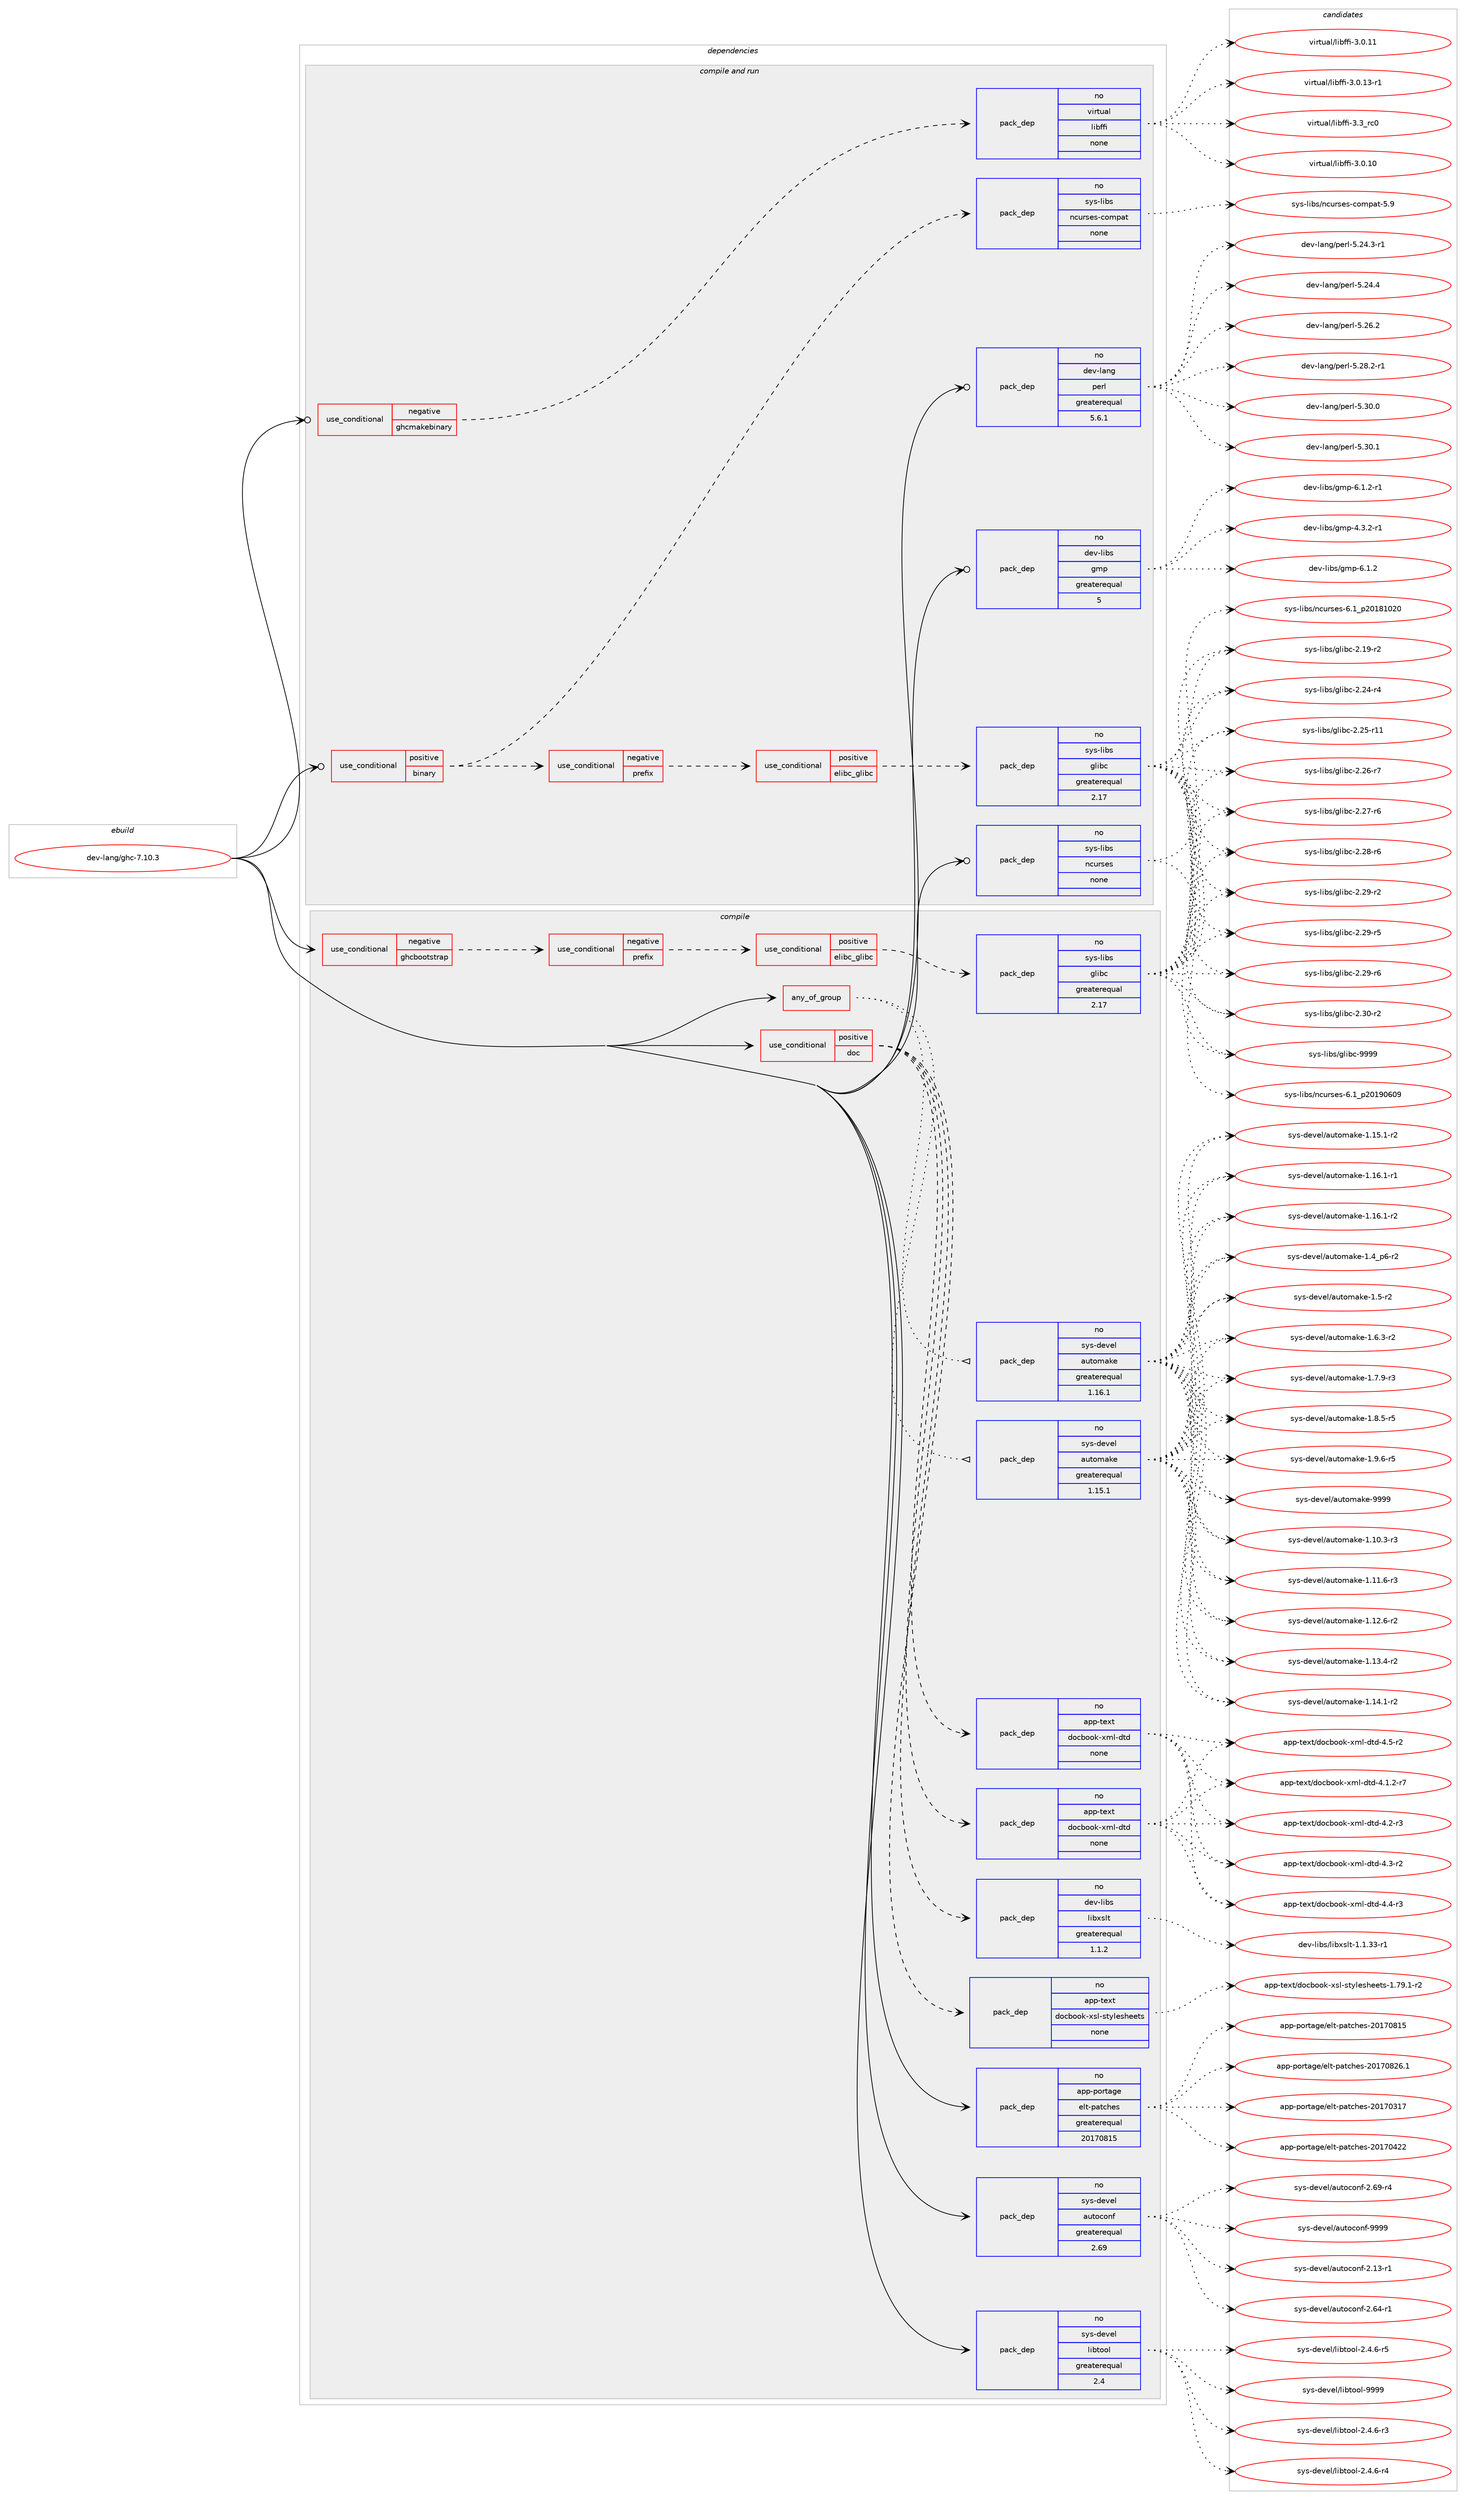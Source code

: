 digraph prolog {

# *************
# Graph options
# *************

newrank=true;
concentrate=true;
compound=true;
graph [rankdir=LR,fontname=Helvetica,fontsize=10,ranksep=1.5];#, ranksep=2.5, nodesep=0.2];
edge  [arrowhead=vee];
node  [fontname=Helvetica,fontsize=10];

# **********
# The ebuild
# **********

subgraph cluster_leftcol {
color=gray;
rank=same;
label=<<i>ebuild</i>>;
id [label="dev-lang/ghc-7.10.3", color=red, width=4, href="../dev-lang/ghc-7.10.3.svg"];
}

# ****************
# The dependencies
# ****************

subgraph cluster_midcol {
color=gray;
label=<<i>dependencies</i>>;
subgraph cluster_compile {
fillcolor="#eeeeee";
style=filled;
label=<<i>compile</i>>;
subgraph any10846 {
dependency557849 [label=<<TABLE BORDER="0" CELLBORDER="1" CELLSPACING="0" CELLPADDING="4"><TR><TD CELLPADDING="10">any_of_group</TD></TR></TABLE>>, shape=none, color=red];subgraph pack416949 {
dependency557850 [label=<<TABLE BORDER="0" CELLBORDER="1" CELLSPACING="0" CELLPADDING="4" WIDTH="220"><TR><TD ROWSPAN="6" CELLPADDING="30">pack_dep</TD></TR><TR><TD WIDTH="110">no</TD></TR><TR><TD>sys-devel</TD></TR><TR><TD>automake</TD></TR><TR><TD>greaterequal</TD></TR><TR><TD>1.16.1</TD></TR></TABLE>>, shape=none, color=blue];
}
dependency557849:e -> dependency557850:w [weight=20,style="dotted",arrowhead="oinv"];
subgraph pack416950 {
dependency557851 [label=<<TABLE BORDER="0" CELLBORDER="1" CELLSPACING="0" CELLPADDING="4" WIDTH="220"><TR><TD ROWSPAN="6" CELLPADDING="30">pack_dep</TD></TR><TR><TD WIDTH="110">no</TD></TR><TR><TD>sys-devel</TD></TR><TR><TD>automake</TD></TR><TR><TD>greaterequal</TD></TR><TR><TD>1.15.1</TD></TR></TABLE>>, shape=none, color=blue];
}
dependency557849:e -> dependency557851:w [weight=20,style="dotted",arrowhead="oinv"];
}
id:e -> dependency557849:w [weight=20,style="solid",arrowhead="vee"];
subgraph cond129697 {
dependency557852 [label=<<TABLE BORDER="0" CELLBORDER="1" CELLSPACING="0" CELLPADDING="4"><TR><TD ROWSPAN="3" CELLPADDING="10">use_conditional</TD></TR><TR><TD>negative</TD></TR><TR><TD>ghcbootstrap</TD></TR></TABLE>>, shape=none, color=red];
subgraph cond129698 {
dependency557853 [label=<<TABLE BORDER="0" CELLBORDER="1" CELLSPACING="0" CELLPADDING="4"><TR><TD ROWSPAN="3" CELLPADDING="10">use_conditional</TD></TR><TR><TD>negative</TD></TR><TR><TD>prefix</TD></TR></TABLE>>, shape=none, color=red];
subgraph cond129699 {
dependency557854 [label=<<TABLE BORDER="0" CELLBORDER="1" CELLSPACING="0" CELLPADDING="4"><TR><TD ROWSPAN="3" CELLPADDING="10">use_conditional</TD></TR><TR><TD>positive</TD></TR><TR><TD>elibc_glibc</TD></TR></TABLE>>, shape=none, color=red];
subgraph pack416951 {
dependency557855 [label=<<TABLE BORDER="0" CELLBORDER="1" CELLSPACING="0" CELLPADDING="4" WIDTH="220"><TR><TD ROWSPAN="6" CELLPADDING="30">pack_dep</TD></TR><TR><TD WIDTH="110">no</TD></TR><TR><TD>sys-libs</TD></TR><TR><TD>glibc</TD></TR><TR><TD>greaterequal</TD></TR><TR><TD>2.17</TD></TR></TABLE>>, shape=none, color=blue];
}
dependency557854:e -> dependency557855:w [weight=20,style="dashed",arrowhead="vee"];
}
dependency557853:e -> dependency557854:w [weight=20,style="dashed",arrowhead="vee"];
}
dependency557852:e -> dependency557853:w [weight=20,style="dashed",arrowhead="vee"];
}
id:e -> dependency557852:w [weight=20,style="solid",arrowhead="vee"];
subgraph cond129700 {
dependency557856 [label=<<TABLE BORDER="0" CELLBORDER="1" CELLSPACING="0" CELLPADDING="4"><TR><TD ROWSPAN="3" CELLPADDING="10">use_conditional</TD></TR><TR><TD>positive</TD></TR><TR><TD>doc</TD></TR></TABLE>>, shape=none, color=red];
subgraph pack416952 {
dependency557857 [label=<<TABLE BORDER="0" CELLBORDER="1" CELLSPACING="0" CELLPADDING="4" WIDTH="220"><TR><TD ROWSPAN="6" CELLPADDING="30">pack_dep</TD></TR><TR><TD WIDTH="110">no</TD></TR><TR><TD>app-text</TD></TR><TR><TD>docbook-xml-dtd</TD></TR><TR><TD>none</TD></TR><TR><TD></TD></TR></TABLE>>, shape=none, color=blue];
}
dependency557856:e -> dependency557857:w [weight=20,style="dashed",arrowhead="vee"];
subgraph pack416953 {
dependency557858 [label=<<TABLE BORDER="0" CELLBORDER="1" CELLSPACING="0" CELLPADDING="4" WIDTH="220"><TR><TD ROWSPAN="6" CELLPADDING="30">pack_dep</TD></TR><TR><TD WIDTH="110">no</TD></TR><TR><TD>app-text</TD></TR><TR><TD>docbook-xml-dtd</TD></TR><TR><TD>none</TD></TR><TR><TD></TD></TR></TABLE>>, shape=none, color=blue];
}
dependency557856:e -> dependency557858:w [weight=20,style="dashed",arrowhead="vee"];
subgraph pack416954 {
dependency557859 [label=<<TABLE BORDER="0" CELLBORDER="1" CELLSPACING="0" CELLPADDING="4" WIDTH="220"><TR><TD ROWSPAN="6" CELLPADDING="30">pack_dep</TD></TR><TR><TD WIDTH="110">no</TD></TR><TR><TD>app-text</TD></TR><TR><TD>docbook-xsl-stylesheets</TD></TR><TR><TD>none</TD></TR><TR><TD></TD></TR></TABLE>>, shape=none, color=blue];
}
dependency557856:e -> dependency557859:w [weight=20,style="dashed",arrowhead="vee"];
subgraph pack416955 {
dependency557860 [label=<<TABLE BORDER="0" CELLBORDER="1" CELLSPACING="0" CELLPADDING="4" WIDTH="220"><TR><TD ROWSPAN="6" CELLPADDING="30">pack_dep</TD></TR><TR><TD WIDTH="110">no</TD></TR><TR><TD>dev-libs</TD></TR><TR><TD>libxslt</TD></TR><TR><TD>greaterequal</TD></TR><TR><TD>1.1.2</TD></TR></TABLE>>, shape=none, color=blue];
}
dependency557856:e -> dependency557860:w [weight=20,style="dashed",arrowhead="vee"];
}
id:e -> dependency557856:w [weight=20,style="solid",arrowhead="vee"];
subgraph pack416956 {
dependency557861 [label=<<TABLE BORDER="0" CELLBORDER="1" CELLSPACING="0" CELLPADDING="4" WIDTH="220"><TR><TD ROWSPAN="6" CELLPADDING="30">pack_dep</TD></TR><TR><TD WIDTH="110">no</TD></TR><TR><TD>app-portage</TD></TR><TR><TD>elt-patches</TD></TR><TR><TD>greaterequal</TD></TR><TR><TD>20170815</TD></TR></TABLE>>, shape=none, color=blue];
}
id:e -> dependency557861:w [weight=20,style="solid",arrowhead="vee"];
subgraph pack416957 {
dependency557862 [label=<<TABLE BORDER="0" CELLBORDER="1" CELLSPACING="0" CELLPADDING="4" WIDTH="220"><TR><TD ROWSPAN="6" CELLPADDING="30">pack_dep</TD></TR><TR><TD WIDTH="110">no</TD></TR><TR><TD>sys-devel</TD></TR><TR><TD>autoconf</TD></TR><TR><TD>greaterequal</TD></TR><TR><TD>2.69</TD></TR></TABLE>>, shape=none, color=blue];
}
id:e -> dependency557862:w [weight=20,style="solid",arrowhead="vee"];
subgraph pack416958 {
dependency557863 [label=<<TABLE BORDER="0" CELLBORDER="1" CELLSPACING="0" CELLPADDING="4" WIDTH="220"><TR><TD ROWSPAN="6" CELLPADDING="30">pack_dep</TD></TR><TR><TD WIDTH="110">no</TD></TR><TR><TD>sys-devel</TD></TR><TR><TD>libtool</TD></TR><TR><TD>greaterequal</TD></TR><TR><TD>2.4</TD></TR></TABLE>>, shape=none, color=blue];
}
id:e -> dependency557863:w [weight=20,style="solid",arrowhead="vee"];
}
subgraph cluster_compileandrun {
fillcolor="#eeeeee";
style=filled;
label=<<i>compile and run</i>>;
subgraph cond129701 {
dependency557864 [label=<<TABLE BORDER="0" CELLBORDER="1" CELLSPACING="0" CELLPADDING="4"><TR><TD ROWSPAN="3" CELLPADDING="10">use_conditional</TD></TR><TR><TD>negative</TD></TR><TR><TD>ghcmakebinary</TD></TR></TABLE>>, shape=none, color=red];
subgraph pack416959 {
dependency557865 [label=<<TABLE BORDER="0" CELLBORDER="1" CELLSPACING="0" CELLPADDING="4" WIDTH="220"><TR><TD ROWSPAN="6" CELLPADDING="30">pack_dep</TD></TR><TR><TD WIDTH="110">no</TD></TR><TR><TD>virtual</TD></TR><TR><TD>libffi</TD></TR><TR><TD>none</TD></TR><TR><TD></TD></TR></TABLE>>, shape=none, color=blue];
}
dependency557864:e -> dependency557865:w [weight=20,style="dashed",arrowhead="vee"];
}
id:e -> dependency557864:w [weight=20,style="solid",arrowhead="odotvee"];
subgraph cond129702 {
dependency557866 [label=<<TABLE BORDER="0" CELLBORDER="1" CELLSPACING="0" CELLPADDING="4"><TR><TD ROWSPAN="3" CELLPADDING="10">use_conditional</TD></TR><TR><TD>positive</TD></TR><TR><TD>binary</TD></TR></TABLE>>, shape=none, color=red];
subgraph cond129703 {
dependency557867 [label=<<TABLE BORDER="0" CELLBORDER="1" CELLSPACING="0" CELLPADDING="4"><TR><TD ROWSPAN="3" CELLPADDING="10">use_conditional</TD></TR><TR><TD>negative</TD></TR><TR><TD>prefix</TD></TR></TABLE>>, shape=none, color=red];
subgraph cond129704 {
dependency557868 [label=<<TABLE BORDER="0" CELLBORDER="1" CELLSPACING="0" CELLPADDING="4"><TR><TD ROWSPAN="3" CELLPADDING="10">use_conditional</TD></TR><TR><TD>positive</TD></TR><TR><TD>elibc_glibc</TD></TR></TABLE>>, shape=none, color=red];
subgraph pack416960 {
dependency557869 [label=<<TABLE BORDER="0" CELLBORDER="1" CELLSPACING="0" CELLPADDING="4" WIDTH="220"><TR><TD ROWSPAN="6" CELLPADDING="30">pack_dep</TD></TR><TR><TD WIDTH="110">no</TD></TR><TR><TD>sys-libs</TD></TR><TR><TD>glibc</TD></TR><TR><TD>greaterequal</TD></TR><TR><TD>2.17</TD></TR></TABLE>>, shape=none, color=blue];
}
dependency557868:e -> dependency557869:w [weight=20,style="dashed",arrowhead="vee"];
}
dependency557867:e -> dependency557868:w [weight=20,style="dashed",arrowhead="vee"];
}
dependency557866:e -> dependency557867:w [weight=20,style="dashed",arrowhead="vee"];
subgraph pack416961 {
dependency557870 [label=<<TABLE BORDER="0" CELLBORDER="1" CELLSPACING="0" CELLPADDING="4" WIDTH="220"><TR><TD ROWSPAN="6" CELLPADDING="30">pack_dep</TD></TR><TR><TD WIDTH="110">no</TD></TR><TR><TD>sys-libs</TD></TR><TR><TD>ncurses-compat</TD></TR><TR><TD>none</TD></TR><TR><TD></TD></TR></TABLE>>, shape=none, color=blue];
}
dependency557866:e -> dependency557870:w [weight=20,style="dashed",arrowhead="vee"];
}
id:e -> dependency557866:w [weight=20,style="solid",arrowhead="odotvee"];
subgraph pack416962 {
dependency557871 [label=<<TABLE BORDER="0" CELLBORDER="1" CELLSPACING="0" CELLPADDING="4" WIDTH="220"><TR><TD ROWSPAN="6" CELLPADDING="30">pack_dep</TD></TR><TR><TD WIDTH="110">no</TD></TR><TR><TD>dev-lang</TD></TR><TR><TD>perl</TD></TR><TR><TD>greaterequal</TD></TR><TR><TD>5.6.1</TD></TR></TABLE>>, shape=none, color=blue];
}
id:e -> dependency557871:w [weight=20,style="solid",arrowhead="odotvee"];
subgraph pack416963 {
dependency557872 [label=<<TABLE BORDER="0" CELLBORDER="1" CELLSPACING="0" CELLPADDING="4" WIDTH="220"><TR><TD ROWSPAN="6" CELLPADDING="30">pack_dep</TD></TR><TR><TD WIDTH="110">no</TD></TR><TR><TD>dev-libs</TD></TR><TR><TD>gmp</TD></TR><TR><TD>greaterequal</TD></TR><TR><TD>5</TD></TR></TABLE>>, shape=none, color=blue];
}
id:e -> dependency557872:w [weight=20,style="solid",arrowhead="odotvee"];
subgraph pack416964 {
dependency557873 [label=<<TABLE BORDER="0" CELLBORDER="1" CELLSPACING="0" CELLPADDING="4" WIDTH="220"><TR><TD ROWSPAN="6" CELLPADDING="30">pack_dep</TD></TR><TR><TD WIDTH="110">no</TD></TR><TR><TD>sys-libs</TD></TR><TR><TD>ncurses</TD></TR><TR><TD>none</TD></TR><TR><TD></TD></TR></TABLE>>, shape=none, color=blue];
}
id:e -> dependency557873:w [weight=20,style="solid",arrowhead="odotvee"];
}
subgraph cluster_run {
fillcolor="#eeeeee";
style=filled;
label=<<i>run</i>>;
}
}

# **************
# The candidates
# **************

subgraph cluster_choices {
rank=same;
color=gray;
label=<<i>candidates</i>>;

subgraph choice416949 {
color=black;
nodesep=1;
choice11512111545100101118101108479711711611110997107101454946494846514511451 [label="sys-devel/automake-1.10.3-r3", color=red, width=4,href="../sys-devel/automake-1.10.3-r3.svg"];
choice11512111545100101118101108479711711611110997107101454946494946544511451 [label="sys-devel/automake-1.11.6-r3", color=red, width=4,href="../sys-devel/automake-1.11.6-r3.svg"];
choice11512111545100101118101108479711711611110997107101454946495046544511450 [label="sys-devel/automake-1.12.6-r2", color=red, width=4,href="../sys-devel/automake-1.12.6-r2.svg"];
choice11512111545100101118101108479711711611110997107101454946495146524511450 [label="sys-devel/automake-1.13.4-r2", color=red, width=4,href="../sys-devel/automake-1.13.4-r2.svg"];
choice11512111545100101118101108479711711611110997107101454946495246494511450 [label="sys-devel/automake-1.14.1-r2", color=red, width=4,href="../sys-devel/automake-1.14.1-r2.svg"];
choice11512111545100101118101108479711711611110997107101454946495346494511450 [label="sys-devel/automake-1.15.1-r2", color=red, width=4,href="../sys-devel/automake-1.15.1-r2.svg"];
choice11512111545100101118101108479711711611110997107101454946495446494511449 [label="sys-devel/automake-1.16.1-r1", color=red, width=4,href="../sys-devel/automake-1.16.1-r1.svg"];
choice11512111545100101118101108479711711611110997107101454946495446494511450 [label="sys-devel/automake-1.16.1-r2", color=red, width=4,href="../sys-devel/automake-1.16.1-r2.svg"];
choice115121115451001011181011084797117116111109971071014549465295112544511450 [label="sys-devel/automake-1.4_p6-r2", color=red, width=4,href="../sys-devel/automake-1.4_p6-r2.svg"];
choice11512111545100101118101108479711711611110997107101454946534511450 [label="sys-devel/automake-1.5-r2", color=red, width=4,href="../sys-devel/automake-1.5-r2.svg"];
choice115121115451001011181011084797117116111109971071014549465446514511450 [label="sys-devel/automake-1.6.3-r2", color=red, width=4,href="../sys-devel/automake-1.6.3-r2.svg"];
choice115121115451001011181011084797117116111109971071014549465546574511451 [label="sys-devel/automake-1.7.9-r3", color=red, width=4,href="../sys-devel/automake-1.7.9-r3.svg"];
choice115121115451001011181011084797117116111109971071014549465646534511453 [label="sys-devel/automake-1.8.5-r5", color=red, width=4,href="../sys-devel/automake-1.8.5-r5.svg"];
choice115121115451001011181011084797117116111109971071014549465746544511453 [label="sys-devel/automake-1.9.6-r5", color=red, width=4,href="../sys-devel/automake-1.9.6-r5.svg"];
choice115121115451001011181011084797117116111109971071014557575757 [label="sys-devel/automake-9999", color=red, width=4,href="../sys-devel/automake-9999.svg"];
dependency557850:e -> choice11512111545100101118101108479711711611110997107101454946494846514511451:w [style=dotted,weight="100"];
dependency557850:e -> choice11512111545100101118101108479711711611110997107101454946494946544511451:w [style=dotted,weight="100"];
dependency557850:e -> choice11512111545100101118101108479711711611110997107101454946495046544511450:w [style=dotted,weight="100"];
dependency557850:e -> choice11512111545100101118101108479711711611110997107101454946495146524511450:w [style=dotted,weight="100"];
dependency557850:e -> choice11512111545100101118101108479711711611110997107101454946495246494511450:w [style=dotted,weight="100"];
dependency557850:e -> choice11512111545100101118101108479711711611110997107101454946495346494511450:w [style=dotted,weight="100"];
dependency557850:e -> choice11512111545100101118101108479711711611110997107101454946495446494511449:w [style=dotted,weight="100"];
dependency557850:e -> choice11512111545100101118101108479711711611110997107101454946495446494511450:w [style=dotted,weight="100"];
dependency557850:e -> choice115121115451001011181011084797117116111109971071014549465295112544511450:w [style=dotted,weight="100"];
dependency557850:e -> choice11512111545100101118101108479711711611110997107101454946534511450:w [style=dotted,weight="100"];
dependency557850:e -> choice115121115451001011181011084797117116111109971071014549465446514511450:w [style=dotted,weight="100"];
dependency557850:e -> choice115121115451001011181011084797117116111109971071014549465546574511451:w [style=dotted,weight="100"];
dependency557850:e -> choice115121115451001011181011084797117116111109971071014549465646534511453:w [style=dotted,weight="100"];
dependency557850:e -> choice115121115451001011181011084797117116111109971071014549465746544511453:w [style=dotted,weight="100"];
dependency557850:e -> choice115121115451001011181011084797117116111109971071014557575757:w [style=dotted,weight="100"];
}
subgraph choice416950 {
color=black;
nodesep=1;
choice11512111545100101118101108479711711611110997107101454946494846514511451 [label="sys-devel/automake-1.10.3-r3", color=red, width=4,href="../sys-devel/automake-1.10.3-r3.svg"];
choice11512111545100101118101108479711711611110997107101454946494946544511451 [label="sys-devel/automake-1.11.6-r3", color=red, width=4,href="../sys-devel/automake-1.11.6-r3.svg"];
choice11512111545100101118101108479711711611110997107101454946495046544511450 [label="sys-devel/automake-1.12.6-r2", color=red, width=4,href="../sys-devel/automake-1.12.6-r2.svg"];
choice11512111545100101118101108479711711611110997107101454946495146524511450 [label="sys-devel/automake-1.13.4-r2", color=red, width=4,href="../sys-devel/automake-1.13.4-r2.svg"];
choice11512111545100101118101108479711711611110997107101454946495246494511450 [label="sys-devel/automake-1.14.1-r2", color=red, width=4,href="../sys-devel/automake-1.14.1-r2.svg"];
choice11512111545100101118101108479711711611110997107101454946495346494511450 [label="sys-devel/automake-1.15.1-r2", color=red, width=4,href="../sys-devel/automake-1.15.1-r2.svg"];
choice11512111545100101118101108479711711611110997107101454946495446494511449 [label="sys-devel/automake-1.16.1-r1", color=red, width=4,href="../sys-devel/automake-1.16.1-r1.svg"];
choice11512111545100101118101108479711711611110997107101454946495446494511450 [label="sys-devel/automake-1.16.1-r2", color=red, width=4,href="../sys-devel/automake-1.16.1-r2.svg"];
choice115121115451001011181011084797117116111109971071014549465295112544511450 [label="sys-devel/automake-1.4_p6-r2", color=red, width=4,href="../sys-devel/automake-1.4_p6-r2.svg"];
choice11512111545100101118101108479711711611110997107101454946534511450 [label="sys-devel/automake-1.5-r2", color=red, width=4,href="../sys-devel/automake-1.5-r2.svg"];
choice115121115451001011181011084797117116111109971071014549465446514511450 [label="sys-devel/automake-1.6.3-r2", color=red, width=4,href="../sys-devel/automake-1.6.3-r2.svg"];
choice115121115451001011181011084797117116111109971071014549465546574511451 [label="sys-devel/automake-1.7.9-r3", color=red, width=4,href="../sys-devel/automake-1.7.9-r3.svg"];
choice115121115451001011181011084797117116111109971071014549465646534511453 [label="sys-devel/automake-1.8.5-r5", color=red, width=4,href="../sys-devel/automake-1.8.5-r5.svg"];
choice115121115451001011181011084797117116111109971071014549465746544511453 [label="sys-devel/automake-1.9.6-r5", color=red, width=4,href="../sys-devel/automake-1.9.6-r5.svg"];
choice115121115451001011181011084797117116111109971071014557575757 [label="sys-devel/automake-9999", color=red, width=4,href="../sys-devel/automake-9999.svg"];
dependency557851:e -> choice11512111545100101118101108479711711611110997107101454946494846514511451:w [style=dotted,weight="100"];
dependency557851:e -> choice11512111545100101118101108479711711611110997107101454946494946544511451:w [style=dotted,weight="100"];
dependency557851:e -> choice11512111545100101118101108479711711611110997107101454946495046544511450:w [style=dotted,weight="100"];
dependency557851:e -> choice11512111545100101118101108479711711611110997107101454946495146524511450:w [style=dotted,weight="100"];
dependency557851:e -> choice11512111545100101118101108479711711611110997107101454946495246494511450:w [style=dotted,weight="100"];
dependency557851:e -> choice11512111545100101118101108479711711611110997107101454946495346494511450:w [style=dotted,weight="100"];
dependency557851:e -> choice11512111545100101118101108479711711611110997107101454946495446494511449:w [style=dotted,weight="100"];
dependency557851:e -> choice11512111545100101118101108479711711611110997107101454946495446494511450:w [style=dotted,weight="100"];
dependency557851:e -> choice115121115451001011181011084797117116111109971071014549465295112544511450:w [style=dotted,weight="100"];
dependency557851:e -> choice11512111545100101118101108479711711611110997107101454946534511450:w [style=dotted,weight="100"];
dependency557851:e -> choice115121115451001011181011084797117116111109971071014549465446514511450:w [style=dotted,weight="100"];
dependency557851:e -> choice115121115451001011181011084797117116111109971071014549465546574511451:w [style=dotted,weight="100"];
dependency557851:e -> choice115121115451001011181011084797117116111109971071014549465646534511453:w [style=dotted,weight="100"];
dependency557851:e -> choice115121115451001011181011084797117116111109971071014549465746544511453:w [style=dotted,weight="100"];
dependency557851:e -> choice115121115451001011181011084797117116111109971071014557575757:w [style=dotted,weight="100"];
}
subgraph choice416951 {
color=black;
nodesep=1;
choice115121115451081059811547103108105989945504649574511450 [label="sys-libs/glibc-2.19-r2", color=red, width=4,href="../sys-libs/glibc-2.19-r2.svg"];
choice115121115451081059811547103108105989945504650524511452 [label="sys-libs/glibc-2.24-r4", color=red, width=4,href="../sys-libs/glibc-2.24-r4.svg"];
choice11512111545108105981154710310810598994550465053451144949 [label="sys-libs/glibc-2.25-r11", color=red, width=4,href="../sys-libs/glibc-2.25-r11.svg"];
choice115121115451081059811547103108105989945504650544511455 [label="sys-libs/glibc-2.26-r7", color=red, width=4,href="../sys-libs/glibc-2.26-r7.svg"];
choice115121115451081059811547103108105989945504650554511454 [label="sys-libs/glibc-2.27-r6", color=red, width=4,href="../sys-libs/glibc-2.27-r6.svg"];
choice115121115451081059811547103108105989945504650564511454 [label="sys-libs/glibc-2.28-r6", color=red, width=4,href="../sys-libs/glibc-2.28-r6.svg"];
choice115121115451081059811547103108105989945504650574511450 [label="sys-libs/glibc-2.29-r2", color=red, width=4,href="../sys-libs/glibc-2.29-r2.svg"];
choice115121115451081059811547103108105989945504650574511453 [label="sys-libs/glibc-2.29-r5", color=red, width=4,href="../sys-libs/glibc-2.29-r5.svg"];
choice115121115451081059811547103108105989945504650574511454 [label="sys-libs/glibc-2.29-r6", color=red, width=4,href="../sys-libs/glibc-2.29-r6.svg"];
choice115121115451081059811547103108105989945504651484511450 [label="sys-libs/glibc-2.30-r2", color=red, width=4,href="../sys-libs/glibc-2.30-r2.svg"];
choice11512111545108105981154710310810598994557575757 [label="sys-libs/glibc-9999", color=red, width=4,href="../sys-libs/glibc-9999.svg"];
dependency557855:e -> choice115121115451081059811547103108105989945504649574511450:w [style=dotted,weight="100"];
dependency557855:e -> choice115121115451081059811547103108105989945504650524511452:w [style=dotted,weight="100"];
dependency557855:e -> choice11512111545108105981154710310810598994550465053451144949:w [style=dotted,weight="100"];
dependency557855:e -> choice115121115451081059811547103108105989945504650544511455:w [style=dotted,weight="100"];
dependency557855:e -> choice115121115451081059811547103108105989945504650554511454:w [style=dotted,weight="100"];
dependency557855:e -> choice115121115451081059811547103108105989945504650564511454:w [style=dotted,weight="100"];
dependency557855:e -> choice115121115451081059811547103108105989945504650574511450:w [style=dotted,weight="100"];
dependency557855:e -> choice115121115451081059811547103108105989945504650574511453:w [style=dotted,weight="100"];
dependency557855:e -> choice115121115451081059811547103108105989945504650574511454:w [style=dotted,weight="100"];
dependency557855:e -> choice115121115451081059811547103108105989945504651484511450:w [style=dotted,weight="100"];
dependency557855:e -> choice11512111545108105981154710310810598994557575757:w [style=dotted,weight="100"];
}
subgraph choice416952 {
color=black;
nodesep=1;
choice971121124511610112011647100111999811111110745120109108451001161004552464946504511455 [label="app-text/docbook-xml-dtd-4.1.2-r7", color=red, width=4,href="../app-text/docbook-xml-dtd-4.1.2-r7.svg"];
choice97112112451161011201164710011199981111111074512010910845100116100455246504511451 [label="app-text/docbook-xml-dtd-4.2-r3", color=red, width=4,href="../app-text/docbook-xml-dtd-4.2-r3.svg"];
choice97112112451161011201164710011199981111111074512010910845100116100455246514511450 [label="app-text/docbook-xml-dtd-4.3-r2", color=red, width=4,href="../app-text/docbook-xml-dtd-4.3-r2.svg"];
choice97112112451161011201164710011199981111111074512010910845100116100455246524511451 [label="app-text/docbook-xml-dtd-4.4-r3", color=red, width=4,href="../app-text/docbook-xml-dtd-4.4-r3.svg"];
choice97112112451161011201164710011199981111111074512010910845100116100455246534511450 [label="app-text/docbook-xml-dtd-4.5-r2", color=red, width=4,href="../app-text/docbook-xml-dtd-4.5-r2.svg"];
dependency557857:e -> choice971121124511610112011647100111999811111110745120109108451001161004552464946504511455:w [style=dotted,weight="100"];
dependency557857:e -> choice97112112451161011201164710011199981111111074512010910845100116100455246504511451:w [style=dotted,weight="100"];
dependency557857:e -> choice97112112451161011201164710011199981111111074512010910845100116100455246514511450:w [style=dotted,weight="100"];
dependency557857:e -> choice97112112451161011201164710011199981111111074512010910845100116100455246524511451:w [style=dotted,weight="100"];
dependency557857:e -> choice97112112451161011201164710011199981111111074512010910845100116100455246534511450:w [style=dotted,weight="100"];
}
subgraph choice416953 {
color=black;
nodesep=1;
choice971121124511610112011647100111999811111110745120109108451001161004552464946504511455 [label="app-text/docbook-xml-dtd-4.1.2-r7", color=red, width=4,href="../app-text/docbook-xml-dtd-4.1.2-r7.svg"];
choice97112112451161011201164710011199981111111074512010910845100116100455246504511451 [label="app-text/docbook-xml-dtd-4.2-r3", color=red, width=4,href="../app-text/docbook-xml-dtd-4.2-r3.svg"];
choice97112112451161011201164710011199981111111074512010910845100116100455246514511450 [label="app-text/docbook-xml-dtd-4.3-r2", color=red, width=4,href="../app-text/docbook-xml-dtd-4.3-r2.svg"];
choice97112112451161011201164710011199981111111074512010910845100116100455246524511451 [label="app-text/docbook-xml-dtd-4.4-r3", color=red, width=4,href="../app-text/docbook-xml-dtd-4.4-r3.svg"];
choice97112112451161011201164710011199981111111074512010910845100116100455246534511450 [label="app-text/docbook-xml-dtd-4.5-r2", color=red, width=4,href="../app-text/docbook-xml-dtd-4.5-r2.svg"];
dependency557858:e -> choice971121124511610112011647100111999811111110745120109108451001161004552464946504511455:w [style=dotted,weight="100"];
dependency557858:e -> choice97112112451161011201164710011199981111111074512010910845100116100455246504511451:w [style=dotted,weight="100"];
dependency557858:e -> choice97112112451161011201164710011199981111111074512010910845100116100455246514511450:w [style=dotted,weight="100"];
dependency557858:e -> choice97112112451161011201164710011199981111111074512010910845100116100455246524511451:w [style=dotted,weight="100"];
dependency557858:e -> choice97112112451161011201164710011199981111111074512010910845100116100455246534511450:w [style=dotted,weight="100"];
}
subgraph choice416954 {
color=black;
nodesep=1;
choice97112112451161011201164710011199981111111074512011510845115116121108101115104101101116115454946555746494511450 [label="app-text/docbook-xsl-stylesheets-1.79.1-r2", color=red, width=4,href="../app-text/docbook-xsl-stylesheets-1.79.1-r2.svg"];
dependency557859:e -> choice97112112451161011201164710011199981111111074512011510845115116121108101115104101101116115454946555746494511450:w [style=dotted,weight="100"];
}
subgraph choice416955 {
color=black;
nodesep=1;
choice10010111845108105981154710810598120115108116454946494651514511449 [label="dev-libs/libxslt-1.1.33-r1", color=red, width=4,href="../dev-libs/libxslt-1.1.33-r1.svg"];
dependency557860:e -> choice10010111845108105981154710810598120115108116454946494651514511449:w [style=dotted,weight="100"];
}
subgraph choice416956 {
color=black;
nodesep=1;
choice97112112451121111141169710310147101108116451129711699104101115455048495548514955 [label="app-portage/elt-patches-20170317", color=red, width=4,href="../app-portage/elt-patches-20170317.svg"];
choice97112112451121111141169710310147101108116451129711699104101115455048495548525050 [label="app-portage/elt-patches-20170422", color=red, width=4,href="../app-portage/elt-patches-20170422.svg"];
choice97112112451121111141169710310147101108116451129711699104101115455048495548564953 [label="app-portage/elt-patches-20170815", color=red, width=4,href="../app-portage/elt-patches-20170815.svg"];
choice971121124511211111411697103101471011081164511297116991041011154550484955485650544649 [label="app-portage/elt-patches-20170826.1", color=red, width=4,href="../app-portage/elt-patches-20170826.1.svg"];
dependency557861:e -> choice97112112451121111141169710310147101108116451129711699104101115455048495548514955:w [style=dotted,weight="100"];
dependency557861:e -> choice97112112451121111141169710310147101108116451129711699104101115455048495548525050:w [style=dotted,weight="100"];
dependency557861:e -> choice97112112451121111141169710310147101108116451129711699104101115455048495548564953:w [style=dotted,weight="100"];
dependency557861:e -> choice971121124511211111411697103101471011081164511297116991041011154550484955485650544649:w [style=dotted,weight="100"];
}
subgraph choice416957 {
color=black;
nodesep=1;
choice1151211154510010111810110847971171161119911111010245504649514511449 [label="sys-devel/autoconf-2.13-r1", color=red, width=4,href="../sys-devel/autoconf-2.13-r1.svg"];
choice1151211154510010111810110847971171161119911111010245504654524511449 [label="sys-devel/autoconf-2.64-r1", color=red, width=4,href="../sys-devel/autoconf-2.64-r1.svg"];
choice1151211154510010111810110847971171161119911111010245504654574511452 [label="sys-devel/autoconf-2.69-r4", color=red, width=4,href="../sys-devel/autoconf-2.69-r4.svg"];
choice115121115451001011181011084797117116111991111101024557575757 [label="sys-devel/autoconf-9999", color=red, width=4,href="../sys-devel/autoconf-9999.svg"];
dependency557862:e -> choice1151211154510010111810110847971171161119911111010245504649514511449:w [style=dotted,weight="100"];
dependency557862:e -> choice1151211154510010111810110847971171161119911111010245504654524511449:w [style=dotted,weight="100"];
dependency557862:e -> choice1151211154510010111810110847971171161119911111010245504654574511452:w [style=dotted,weight="100"];
dependency557862:e -> choice115121115451001011181011084797117116111991111101024557575757:w [style=dotted,weight="100"];
}
subgraph choice416958 {
color=black;
nodesep=1;
choice1151211154510010111810110847108105981161111111084550465246544511451 [label="sys-devel/libtool-2.4.6-r3", color=red, width=4,href="../sys-devel/libtool-2.4.6-r3.svg"];
choice1151211154510010111810110847108105981161111111084550465246544511452 [label="sys-devel/libtool-2.4.6-r4", color=red, width=4,href="../sys-devel/libtool-2.4.6-r4.svg"];
choice1151211154510010111810110847108105981161111111084550465246544511453 [label="sys-devel/libtool-2.4.6-r5", color=red, width=4,href="../sys-devel/libtool-2.4.6-r5.svg"];
choice1151211154510010111810110847108105981161111111084557575757 [label="sys-devel/libtool-9999", color=red, width=4,href="../sys-devel/libtool-9999.svg"];
dependency557863:e -> choice1151211154510010111810110847108105981161111111084550465246544511451:w [style=dotted,weight="100"];
dependency557863:e -> choice1151211154510010111810110847108105981161111111084550465246544511452:w [style=dotted,weight="100"];
dependency557863:e -> choice1151211154510010111810110847108105981161111111084550465246544511453:w [style=dotted,weight="100"];
dependency557863:e -> choice1151211154510010111810110847108105981161111111084557575757:w [style=dotted,weight="100"];
}
subgraph choice416959 {
color=black;
nodesep=1;
choice11810511411611797108471081059810210210545514648464948 [label="virtual/libffi-3.0.10", color=red, width=4,href="../virtual/libffi-3.0.10.svg"];
choice11810511411611797108471081059810210210545514648464949 [label="virtual/libffi-3.0.11", color=red, width=4,href="../virtual/libffi-3.0.11.svg"];
choice118105114116117971084710810598102102105455146484649514511449 [label="virtual/libffi-3.0.13-r1", color=red, width=4,href="../virtual/libffi-3.0.13-r1.svg"];
choice11810511411611797108471081059810210210545514651951149948 [label="virtual/libffi-3.3_rc0", color=red, width=4,href="../virtual/libffi-3.3_rc0.svg"];
dependency557865:e -> choice11810511411611797108471081059810210210545514648464948:w [style=dotted,weight="100"];
dependency557865:e -> choice11810511411611797108471081059810210210545514648464949:w [style=dotted,weight="100"];
dependency557865:e -> choice118105114116117971084710810598102102105455146484649514511449:w [style=dotted,weight="100"];
dependency557865:e -> choice11810511411611797108471081059810210210545514651951149948:w [style=dotted,weight="100"];
}
subgraph choice416960 {
color=black;
nodesep=1;
choice115121115451081059811547103108105989945504649574511450 [label="sys-libs/glibc-2.19-r2", color=red, width=4,href="../sys-libs/glibc-2.19-r2.svg"];
choice115121115451081059811547103108105989945504650524511452 [label="sys-libs/glibc-2.24-r4", color=red, width=4,href="../sys-libs/glibc-2.24-r4.svg"];
choice11512111545108105981154710310810598994550465053451144949 [label="sys-libs/glibc-2.25-r11", color=red, width=4,href="../sys-libs/glibc-2.25-r11.svg"];
choice115121115451081059811547103108105989945504650544511455 [label="sys-libs/glibc-2.26-r7", color=red, width=4,href="../sys-libs/glibc-2.26-r7.svg"];
choice115121115451081059811547103108105989945504650554511454 [label="sys-libs/glibc-2.27-r6", color=red, width=4,href="../sys-libs/glibc-2.27-r6.svg"];
choice115121115451081059811547103108105989945504650564511454 [label="sys-libs/glibc-2.28-r6", color=red, width=4,href="../sys-libs/glibc-2.28-r6.svg"];
choice115121115451081059811547103108105989945504650574511450 [label="sys-libs/glibc-2.29-r2", color=red, width=4,href="../sys-libs/glibc-2.29-r2.svg"];
choice115121115451081059811547103108105989945504650574511453 [label="sys-libs/glibc-2.29-r5", color=red, width=4,href="../sys-libs/glibc-2.29-r5.svg"];
choice115121115451081059811547103108105989945504650574511454 [label="sys-libs/glibc-2.29-r6", color=red, width=4,href="../sys-libs/glibc-2.29-r6.svg"];
choice115121115451081059811547103108105989945504651484511450 [label="sys-libs/glibc-2.30-r2", color=red, width=4,href="../sys-libs/glibc-2.30-r2.svg"];
choice11512111545108105981154710310810598994557575757 [label="sys-libs/glibc-9999", color=red, width=4,href="../sys-libs/glibc-9999.svg"];
dependency557869:e -> choice115121115451081059811547103108105989945504649574511450:w [style=dotted,weight="100"];
dependency557869:e -> choice115121115451081059811547103108105989945504650524511452:w [style=dotted,weight="100"];
dependency557869:e -> choice11512111545108105981154710310810598994550465053451144949:w [style=dotted,weight="100"];
dependency557869:e -> choice115121115451081059811547103108105989945504650544511455:w [style=dotted,weight="100"];
dependency557869:e -> choice115121115451081059811547103108105989945504650554511454:w [style=dotted,weight="100"];
dependency557869:e -> choice115121115451081059811547103108105989945504650564511454:w [style=dotted,weight="100"];
dependency557869:e -> choice115121115451081059811547103108105989945504650574511450:w [style=dotted,weight="100"];
dependency557869:e -> choice115121115451081059811547103108105989945504650574511453:w [style=dotted,weight="100"];
dependency557869:e -> choice115121115451081059811547103108105989945504650574511454:w [style=dotted,weight="100"];
dependency557869:e -> choice115121115451081059811547103108105989945504651484511450:w [style=dotted,weight="100"];
dependency557869:e -> choice11512111545108105981154710310810598994557575757:w [style=dotted,weight="100"];
}
subgraph choice416961 {
color=black;
nodesep=1;
choice1151211154510810598115471109911711411510111545991111091129711645534657 [label="sys-libs/ncurses-compat-5.9", color=red, width=4,href="../sys-libs/ncurses-compat-5.9.svg"];
dependency557870:e -> choice1151211154510810598115471109911711411510111545991111091129711645534657:w [style=dotted,weight="100"];
}
subgraph choice416962 {
color=black;
nodesep=1;
choice100101118451089711010347112101114108455346505246514511449 [label="dev-lang/perl-5.24.3-r1", color=red, width=4,href="../dev-lang/perl-5.24.3-r1.svg"];
choice10010111845108971101034711210111410845534650524652 [label="dev-lang/perl-5.24.4", color=red, width=4,href="../dev-lang/perl-5.24.4.svg"];
choice10010111845108971101034711210111410845534650544650 [label="dev-lang/perl-5.26.2", color=red, width=4,href="../dev-lang/perl-5.26.2.svg"];
choice100101118451089711010347112101114108455346505646504511449 [label="dev-lang/perl-5.28.2-r1", color=red, width=4,href="../dev-lang/perl-5.28.2-r1.svg"];
choice10010111845108971101034711210111410845534651484648 [label="dev-lang/perl-5.30.0", color=red, width=4,href="../dev-lang/perl-5.30.0.svg"];
choice10010111845108971101034711210111410845534651484649 [label="dev-lang/perl-5.30.1", color=red, width=4,href="../dev-lang/perl-5.30.1.svg"];
dependency557871:e -> choice100101118451089711010347112101114108455346505246514511449:w [style=dotted,weight="100"];
dependency557871:e -> choice10010111845108971101034711210111410845534650524652:w [style=dotted,weight="100"];
dependency557871:e -> choice10010111845108971101034711210111410845534650544650:w [style=dotted,weight="100"];
dependency557871:e -> choice100101118451089711010347112101114108455346505646504511449:w [style=dotted,weight="100"];
dependency557871:e -> choice10010111845108971101034711210111410845534651484648:w [style=dotted,weight="100"];
dependency557871:e -> choice10010111845108971101034711210111410845534651484649:w [style=dotted,weight="100"];
}
subgraph choice416963 {
color=black;
nodesep=1;
choice1001011184510810598115471031091124552465146504511449 [label="dev-libs/gmp-4.3.2-r1", color=red, width=4,href="../dev-libs/gmp-4.3.2-r1.svg"];
choice100101118451081059811547103109112455446494650 [label="dev-libs/gmp-6.1.2", color=red, width=4,href="../dev-libs/gmp-6.1.2.svg"];
choice1001011184510810598115471031091124554464946504511449 [label="dev-libs/gmp-6.1.2-r1", color=red, width=4,href="../dev-libs/gmp-6.1.2-r1.svg"];
dependency557872:e -> choice1001011184510810598115471031091124552465146504511449:w [style=dotted,weight="100"];
dependency557872:e -> choice100101118451081059811547103109112455446494650:w [style=dotted,weight="100"];
dependency557872:e -> choice1001011184510810598115471031091124554464946504511449:w [style=dotted,weight="100"];
}
subgraph choice416964 {
color=black;
nodesep=1;
choice1151211154510810598115471109911711411510111545544649951125048495649485048 [label="sys-libs/ncurses-6.1_p20181020", color=red, width=4,href="../sys-libs/ncurses-6.1_p20181020.svg"];
choice1151211154510810598115471109911711411510111545544649951125048495748544857 [label="sys-libs/ncurses-6.1_p20190609", color=red, width=4,href="../sys-libs/ncurses-6.1_p20190609.svg"];
dependency557873:e -> choice1151211154510810598115471109911711411510111545544649951125048495649485048:w [style=dotted,weight="100"];
dependency557873:e -> choice1151211154510810598115471109911711411510111545544649951125048495748544857:w [style=dotted,weight="100"];
}
}

}
